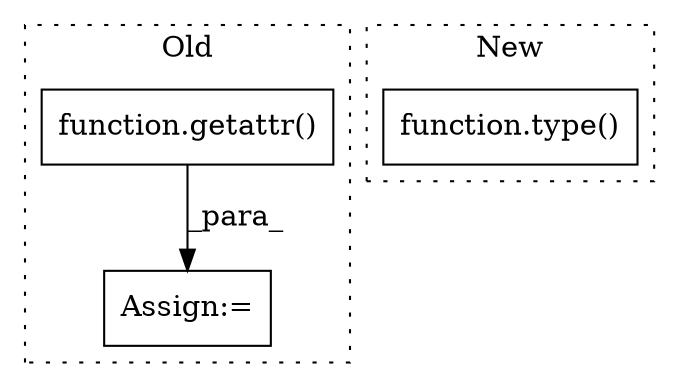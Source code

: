digraph G {
subgraph cluster0 {
1 [label="function.getattr()" a="75" s="1478,1508" l="8,1" shape="box"];
3 [label="Assign:=" a="68" s="1475" l="3" shape="box"];
label = "Old";
style="dotted";
}
subgraph cluster1 {
2 [label="function.type()" a="75" s="2553,2559" l="5,1" shape="box"];
label = "New";
style="dotted";
}
1 -> 3 [label="_para_"];
}